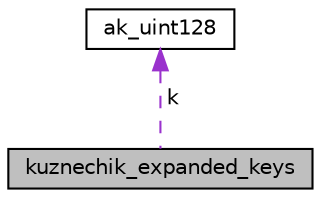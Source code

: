 digraph "kuznechik_expanded_keys"
{
  edge [fontname="Helvetica",fontsize="10",labelfontname="Helvetica",labelfontsize="10"];
  node [fontname="Helvetica",fontsize="10",shape=record];
  Node1 [label="kuznechik_expanded_keys",height=0.2,width=0.4,color="black", fillcolor="grey75", style="filled", fontcolor="black"];
  Node2 -> Node1 [dir="back",color="darkorchid3",fontsize="10",style="dashed",label=" k" ,fontname="Helvetica"];
  Node2 [label="ak_uint128",height=0.2,width=0.4,color="black", fillcolor="white", style="filled",URL="$unionak__uint128.html",tooltip="Структура для обработки 128-ми битных значений. "];
}
